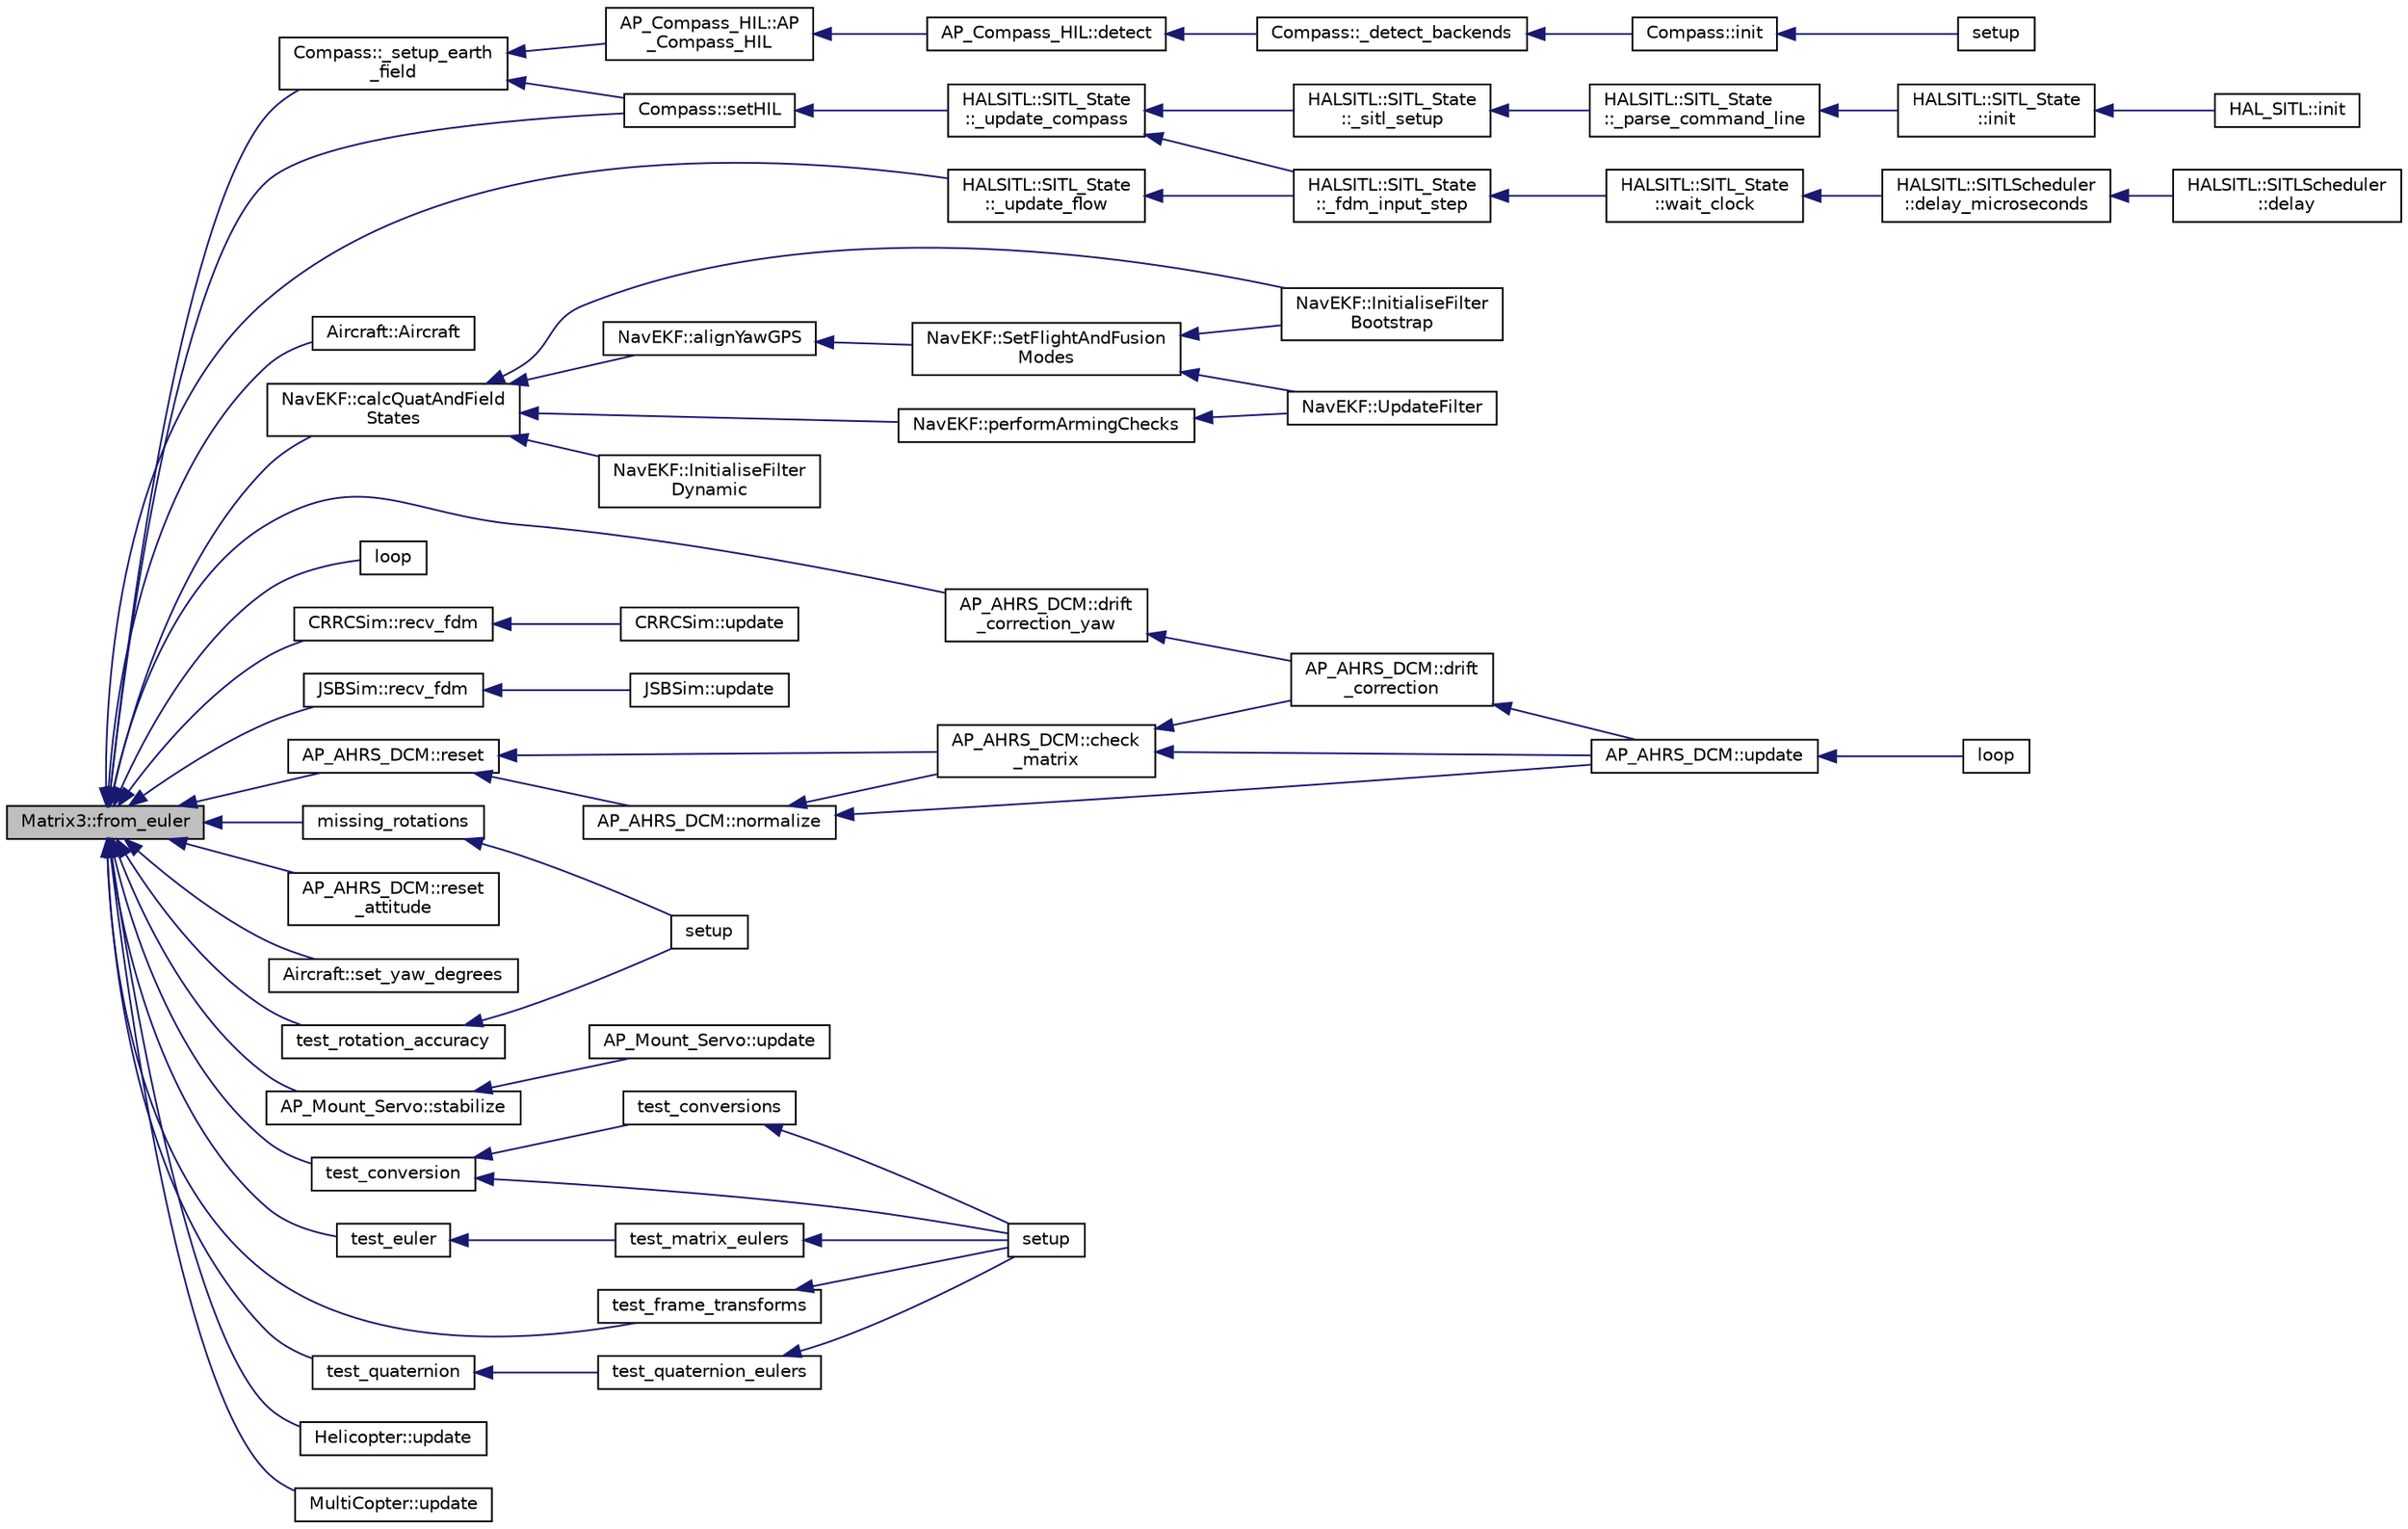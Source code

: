 digraph "Matrix3::from_euler"
{
 // INTERACTIVE_SVG=YES
  edge [fontname="Helvetica",fontsize="10",labelfontname="Helvetica",labelfontsize="10"];
  node [fontname="Helvetica",fontsize="10",shape=record];
  rankdir="LR";
  Node1 [label="Matrix3::from_euler",height=0.2,width=0.4,color="black", fillcolor="grey75", style="filled" fontcolor="black"];
  Node1 -> Node2 [dir="back",color="midnightblue",fontsize="10",style="solid",fontname="Helvetica"];
  Node2 [label="Compass::_setup_earth\l_field",height=0.2,width=0.4,color="black", fillcolor="white", style="filled",URL="$classCompass.html#a0bc30e897c2c0c412120e1b1337bd1cb"];
  Node2 -> Node3 [dir="back",color="midnightblue",fontsize="10",style="solid",fontname="Helvetica"];
  Node3 [label="AP_Compass_HIL::AP\l_Compass_HIL",height=0.2,width=0.4,color="black", fillcolor="white", style="filled",URL="$classAP__Compass__HIL.html#a8f91dff3fcb563128bb78488edf074e5"];
  Node3 -> Node4 [dir="back",color="midnightblue",fontsize="10",style="solid",fontname="Helvetica"];
  Node4 [label="AP_Compass_HIL::detect",height=0.2,width=0.4,color="black", fillcolor="white", style="filled",URL="$classAP__Compass__HIL.html#ae4ae94f11b8c05de50076d85fbcef0f1"];
  Node4 -> Node5 [dir="back",color="midnightblue",fontsize="10",style="solid",fontname="Helvetica"];
  Node5 [label="Compass::_detect_backends",height=0.2,width=0.4,color="black", fillcolor="white", style="filled",URL="$classCompass.html#a1c48170d8c8966b22fb150b1634443ec"];
  Node5 -> Node6 [dir="back",color="midnightblue",fontsize="10",style="solid",fontname="Helvetica"];
  Node6 [label="Compass::init",height=0.2,width=0.4,color="black", fillcolor="white", style="filled",URL="$classCompass.html#a190aefc281aba88c7b16e4fc58035c5e"];
  Node6 -> Node7 [dir="back",color="midnightblue",fontsize="10",style="solid",fontname="Helvetica"];
  Node7 [label="setup",height=0.2,width=0.4,color="black", fillcolor="white", style="filled",URL="$AHRS__Test_8pde.html#a7dfd9b79bc5a37d7df40207afbc5431f"];
  Node2 -> Node8 [dir="back",color="midnightblue",fontsize="10",style="solid",fontname="Helvetica"];
  Node8 [label="Compass::setHIL",height=0.2,width=0.4,color="black", fillcolor="white", style="filled",URL="$classCompass.html#a30a8fa22b1e7ee8eec8143732d40716d"];
  Node8 -> Node9 [dir="back",color="midnightblue",fontsize="10",style="solid",fontname="Helvetica"];
  Node9 [label="HALSITL::SITL_State\l::_update_compass",height=0.2,width=0.4,color="black", fillcolor="white", style="filled",URL="$classHALSITL_1_1SITL__State.html#aa519ffad661a850c5b8534c2973fd888"];
  Node9 -> Node10 [dir="back",color="midnightblue",fontsize="10",style="solid",fontname="Helvetica"];
  Node10 [label="HALSITL::SITL_State\l::_sitl_setup",height=0.2,width=0.4,color="black", fillcolor="white", style="filled",URL="$classHALSITL_1_1SITL__State.html#a431cc90b2798830af85bcd65d0dade9f"];
  Node10 -> Node11 [dir="back",color="midnightblue",fontsize="10",style="solid",fontname="Helvetica"];
  Node11 [label="HALSITL::SITL_State\l::_parse_command_line",height=0.2,width=0.4,color="black", fillcolor="white", style="filled",URL="$classHALSITL_1_1SITL__State.html#a5211ba971055052489d9817c3388c4c2"];
  Node11 -> Node12 [dir="back",color="midnightblue",fontsize="10",style="solid",fontname="Helvetica"];
  Node12 [label="HALSITL::SITL_State\l::init",height=0.2,width=0.4,color="black", fillcolor="white", style="filled",URL="$classHALSITL_1_1SITL__State.html#a7059cb4e279007aae9b06757a68c15af"];
  Node12 -> Node13 [dir="back",color="midnightblue",fontsize="10",style="solid",fontname="Helvetica"];
  Node13 [label="HAL_SITL::init",height=0.2,width=0.4,color="black", fillcolor="white", style="filled",URL="$classHAL__SITL.html#aaee5180f1c92899c19422d24a3ec42d3"];
  Node9 -> Node14 [dir="back",color="midnightblue",fontsize="10",style="solid",fontname="Helvetica"];
  Node14 [label="HALSITL::SITL_State\l::_fdm_input_step",height=0.2,width=0.4,color="black", fillcolor="white", style="filled",URL="$classHALSITL_1_1SITL__State.html#ae31c93a26ca780bb508dded2498e2e93"];
  Node14 -> Node15 [dir="back",color="midnightblue",fontsize="10",style="solid",fontname="Helvetica"];
  Node15 [label="HALSITL::SITL_State\l::wait_clock",height=0.2,width=0.4,color="black", fillcolor="white", style="filled",URL="$classHALSITL_1_1SITL__State.html#a3eeaf330efded46259bbf64fc53e6b9f"];
  Node15 -> Node16 [dir="back",color="midnightblue",fontsize="10",style="solid",fontname="Helvetica"];
  Node16 [label="HALSITL::SITLScheduler\l::delay_microseconds",height=0.2,width=0.4,color="black", fillcolor="white", style="filled",URL="$classHALSITL_1_1SITLScheduler.html#a4128e7f01b3e88fcb890ed98d91e9b10"];
  Node16 -> Node17 [dir="back",color="midnightblue",fontsize="10",style="solid",fontname="Helvetica"];
  Node17 [label="HALSITL::SITLScheduler\l::delay",height=0.2,width=0.4,color="black", fillcolor="white", style="filled",URL="$classHALSITL_1_1SITLScheduler.html#af7f89d00311bc23d39e38d1a0861cc42"];
  Node1 -> Node18 [dir="back",color="midnightblue",fontsize="10",style="solid",fontname="Helvetica"];
  Node18 [label="HALSITL::SITL_State\l::_update_flow",height=0.2,width=0.4,color="black", fillcolor="white", style="filled",URL="$classHALSITL_1_1SITL__State.html#a37c3534ef88c31b2d57f0aee8018d6ed"];
  Node18 -> Node14 [dir="back",color="midnightblue",fontsize="10",style="solid",fontname="Helvetica"];
  Node1 -> Node19 [dir="back",color="midnightblue",fontsize="10",style="solid",fontname="Helvetica"];
  Node19 [label="Aircraft::Aircraft",height=0.2,width=0.4,color="black", fillcolor="white", style="filled",URL="$classAircraft.html#aa74b15169c28c26a3c30d43e61751517",tooltip="-*- tab-width: 4; Mode: C++; c-basic-offset: 4; indent-tabs-mode: nil -*- "];
  Node1 -> Node20 [dir="back",color="midnightblue",fontsize="10",style="solid",fontname="Helvetica"];
  Node20 [label="NavEKF::calcQuatAndField\lStates",height=0.2,width=0.4,color="black", fillcolor="white", style="filled",URL="$classNavEKF.html#afd23b087248e7c8bb5b65f834ba9544e"];
  Node20 -> Node21 [dir="back",color="midnightblue",fontsize="10",style="solid",fontname="Helvetica"];
  Node21 [label="NavEKF::InitialiseFilter\lDynamic",height=0.2,width=0.4,color="black", fillcolor="white", style="filled",URL="$classNavEKF.html#a12500a621febd8f914f6e16db4c28759"];
  Node20 -> Node22 [dir="back",color="midnightblue",fontsize="10",style="solid",fontname="Helvetica"];
  Node22 [label="NavEKF::InitialiseFilter\lBootstrap",height=0.2,width=0.4,color="black", fillcolor="white", style="filled",URL="$classNavEKF.html#a290932b02347c5247f036fbc3c7af9d8"];
  Node20 -> Node23 [dir="back",color="midnightblue",fontsize="10",style="solid",fontname="Helvetica"];
  Node23 [label="NavEKF::alignYawGPS",height=0.2,width=0.4,color="black", fillcolor="white", style="filled",URL="$classNavEKF.html#a24a9b1e9c8504aa4821f2459c7ae6117"];
  Node23 -> Node24 [dir="back",color="midnightblue",fontsize="10",style="solid",fontname="Helvetica"];
  Node24 [label="NavEKF::SetFlightAndFusion\lModes",height=0.2,width=0.4,color="black", fillcolor="white", style="filled",URL="$classNavEKF.html#a02ca7503660ded3d95abce7c81d2eebf"];
  Node24 -> Node22 [dir="back",color="midnightblue",fontsize="10",style="solid",fontname="Helvetica"];
  Node24 -> Node25 [dir="back",color="midnightblue",fontsize="10",style="solid",fontname="Helvetica"];
  Node25 [label="NavEKF::UpdateFilter",height=0.2,width=0.4,color="black", fillcolor="white", style="filled",URL="$classNavEKF.html#a58d3c9694abab421e8eadd78e72ac67c"];
  Node20 -> Node26 [dir="back",color="midnightblue",fontsize="10",style="solid",fontname="Helvetica"];
  Node26 [label="NavEKF::performArmingChecks",height=0.2,width=0.4,color="black", fillcolor="white", style="filled",URL="$classNavEKF.html#a9eb8c77b7f824e2ebbf378f1d269290b"];
  Node26 -> Node25 [dir="back",color="midnightblue",fontsize="10",style="solid",fontname="Helvetica"];
  Node1 -> Node27 [dir="back",color="midnightblue",fontsize="10",style="solid",fontname="Helvetica"];
  Node27 [label="AP_AHRS_DCM::drift\l_correction_yaw",height=0.2,width=0.4,color="black", fillcolor="white", style="filled",URL="$classAP__AHRS__DCM.html#a101f2aaddcc7e97e690924d4e9d7a191"];
  Node27 -> Node28 [dir="back",color="midnightblue",fontsize="10",style="solid",fontname="Helvetica"];
  Node28 [label="AP_AHRS_DCM::drift\l_correction",height=0.2,width=0.4,color="black", fillcolor="white", style="filled",URL="$classAP__AHRS__DCM.html#a8c3304b59bc6a27f24c686985c100549"];
  Node28 -> Node29 [dir="back",color="midnightblue",fontsize="10",style="solid",fontname="Helvetica"];
  Node29 [label="AP_AHRS_DCM::update",height=0.2,width=0.4,color="black", fillcolor="white", style="filled",URL="$classAP__AHRS__DCM.html#a6bf59b99999767fdbf4dfd363bc51bfd"];
  Node29 -> Node30 [dir="back",color="midnightblue",fontsize="10",style="solid",fontname="Helvetica"];
  Node30 [label="loop",height=0.2,width=0.4,color="black", fillcolor="white", style="filled",URL="$AHRS__Test_8pde.html#a0b33edabd7f1c4e4a0bf32c67269be2f"];
  Node1 -> Node31 [dir="back",color="midnightblue",fontsize="10",style="solid",fontname="Helvetica"];
  Node31 [label="loop",height=0.2,width=0.4,color="black", fillcolor="white", style="filled",URL="$AP__Compass__test_8pde.html#afe461d27b9c48d5921c00d521181f12f"];
  Node1 -> Node32 [dir="back",color="midnightblue",fontsize="10",style="solid",fontname="Helvetica"];
  Node32 [label="missing_rotations",height=0.2,width=0.4,color="black", fillcolor="white", style="filled",URL="$rotations_8pde.html#a1452d16c339066eafa4bf6ad001b7695"];
  Node32 -> Node33 [dir="back",color="midnightblue",fontsize="10",style="solid",fontname="Helvetica"];
  Node33 [label="setup",height=0.2,width=0.4,color="black", fillcolor="white", style="filled",URL="$rotations_8pde.html#a7dfd9b79bc5a37d7df40207afbc5431f"];
  Node1 -> Node34 [dir="back",color="midnightblue",fontsize="10",style="solid",fontname="Helvetica"];
  Node34 [label="CRRCSim::recv_fdm",height=0.2,width=0.4,color="black", fillcolor="white", style="filled",URL="$classCRRCSim.html#a372323133793618a7ff4bd13c156e91f"];
  Node34 -> Node35 [dir="back",color="midnightblue",fontsize="10",style="solid",fontname="Helvetica"];
  Node35 [label="CRRCSim::update",height=0.2,width=0.4,color="black", fillcolor="white", style="filled",URL="$classCRRCSim.html#ab08e79ebbb84fd46e62c3da83f2c650f"];
  Node1 -> Node36 [dir="back",color="midnightblue",fontsize="10",style="solid",fontname="Helvetica"];
  Node36 [label="JSBSim::recv_fdm",height=0.2,width=0.4,color="black", fillcolor="white", style="filled",URL="$classJSBSim.html#abad0f6f9ffe6ec49ae911c2ab54df3ef"];
  Node36 -> Node37 [dir="back",color="midnightblue",fontsize="10",style="solid",fontname="Helvetica"];
  Node37 [label="JSBSim::update",height=0.2,width=0.4,color="black", fillcolor="white", style="filled",URL="$classJSBSim.html#af578b81cce90bf59daea6eccc4c09549"];
  Node1 -> Node38 [dir="back",color="midnightblue",fontsize="10",style="solid",fontname="Helvetica"];
  Node38 [label="AP_AHRS_DCM::reset",height=0.2,width=0.4,color="black", fillcolor="white", style="filled",URL="$classAP__AHRS__DCM.html#ab7eaf00b45361ca1c55149781c10bb82"];
  Node38 -> Node39 [dir="back",color="midnightblue",fontsize="10",style="solid",fontname="Helvetica"];
  Node39 [label="AP_AHRS_DCM::check\l_matrix",height=0.2,width=0.4,color="black", fillcolor="white", style="filled",URL="$classAP__AHRS__DCM.html#aa7cd5fe913c090673b3dcaa3da9eacb3"];
  Node39 -> Node28 [dir="back",color="midnightblue",fontsize="10",style="solid",fontname="Helvetica"];
  Node39 -> Node29 [dir="back",color="midnightblue",fontsize="10",style="solid",fontname="Helvetica"];
  Node38 -> Node40 [dir="back",color="midnightblue",fontsize="10",style="solid",fontname="Helvetica"];
  Node40 [label="AP_AHRS_DCM::normalize",height=0.2,width=0.4,color="black", fillcolor="white", style="filled",URL="$classAP__AHRS__DCM.html#ace68e355f57ff433c22fab05ebecd549"];
  Node40 -> Node39 [dir="back",color="midnightblue",fontsize="10",style="solid",fontname="Helvetica"];
  Node40 -> Node29 [dir="back",color="midnightblue",fontsize="10",style="solid",fontname="Helvetica"];
  Node1 -> Node41 [dir="back",color="midnightblue",fontsize="10",style="solid",fontname="Helvetica"];
  Node41 [label="AP_AHRS_DCM::reset\l_attitude",height=0.2,width=0.4,color="black", fillcolor="white", style="filled",URL="$classAP__AHRS__DCM.html#a884589cc5fedc6d6a8a3b69a0ee1195f"];
  Node1 -> Node42 [dir="back",color="midnightblue",fontsize="10",style="solid",fontname="Helvetica"];
  Node42 [label="Aircraft::set_yaw_degrees",height=0.2,width=0.4,color="black", fillcolor="white", style="filled",URL="$classAircraft.html#ac1d504f87b859e04f039adc4f41398cc"];
  Node1 -> Node8 [dir="back",color="midnightblue",fontsize="10",style="solid",fontname="Helvetica"];
  Node1 -> Node43 [dir="back",color="midnightblue",fontsize="10",style="solid",fontname="Helvetica"];
  Node43 [label="AP_Mount_Servo::stabilize",height=0.2,width=0.4,color="black", fillcolor="white", style="filled",URL="$classAP__Mount__Servo.html#af3b79839d37536f6bb7ab56104d77e2f"];
  Node43 -> Node44 [dir="back",color="midnightblue",fontsize="10",style="solid",fontname="Helvetica"];
  Node44 [label="AP_Mount_Servo::update",height=0.2,width=0.4,color="black", fillcolor="white", style="filled",URL="$classAP__Mount__Servo.html#a8f4caa1ed68b0062d25e60c42b333995"];
  Node1 -> Node45 [dir="back",color="midnightblue",fontsize="10",style="solid",fontname="Helvetica"];
  Node45 [label="test_conversion",height=0.2,width=0.4,color="black", fillcolor="white", style="filled",URL="$eulers_8pde.html#ada3aa00f3fc83688f3bb0c2c847b7e50"];
  Node45 -> Node46 [dir="back",color="midnightblue",fontsize="10",style="solid",fontname="Helvetica"];
  Node46 [label="setup",height=0.2,width=0.4,color="black", fillcolor="white", style="filled",URL="$eulers_8pde.html#a7dfd9b79bc5a37d7df40207afbc5431f"];
  Node45 -> Node47 [dir="back",color="midnightblue",fontsize="10",style="solid",fontname="Helvetica"];
  Node47 [label="test_conversions",height=0.2,width=0.4,color="black", fillcolor="white", style="filled",URL="$eulers_8pde.html#ac5851b63c32809e725e1fadbec137224"];
  Node47 -> Node46 [dir="back",color="midnightblue",fontsize="10",style="solid",fontname="Helvetica"];
  Node1 -> Node48 [dir="back",color="midnightblue",fontsize="10",style="solid",fontname="Helvetica"];
  Node48 [label="test_euler",height=0.2,width=0.4,color="black", fillcolor="white", style="filled",URL="$eulers_8pde.html#ab0e4b7cf8126ff5efa48d6f91eaad6ea"];
  Node48 -> Node49 [dir="back",color="midnightblue",fontsize="10",style="solid",fontname="Helvetica"];
  Node49 [label="test_matrix_eulers",height=0.2,width=0.4,color="black", fillcolor="white", style="filled",URL="$eulers_8pde.html#aceb2646dd2a8910fd27813e20e13c6a4"];
  Node49 -> Node46 [dir="back",color="midnightblue",fontsize="10",style="solid",fontname="Helvetica"];
  Node1 -> Node50 [dir="back",color="midnightblue",fontsize="10",style="solid",fontname="Helvetica"];
  Node50 [label="test_frame_transforms",height=0.2,width=0.4,color="black", fillcolor="white", style="filled",URL="$eulers_8pde.html#a97831e3cea863b581f8e989164514a25"];
  Node50 -> Node46 [dir="back",color="midnightblue",fontsize="10",style="solid",fontname="Helvetica"];
  Node1 -> Node51 [dir="back",color="midnightblue",fontsize="10",style="solid",fontname="Helvetica"];
  Node51 [label="test_quaternion",height=0.2,width=0.4,color="black", fillcolor="white", style="filled",URL="$eulers_8pde.html#a288b88e3267221134f72a170d9895cef"];
  Node51 -> Node52 [dir="back",color="midnightblue",fontsize="10",style="solid",fontname="Helvetica"];
  Node52 [label="test_quaternion_eulers",height=0.2,width=0.4,color="black", fillcolor="white", style="filled",URL="$eulers_8pde.html#a1e4ca41feae51e8f6dc923cde8d1ad39"];
  Node52 -> Node46 [dir="back",color="midnightblue",fontsize="10",style="solid",fontname="Helvetica"];
  Node1 -> Node53 [dir="back",color="midnightblue",fontsize="10",style="solid",fontname="Helvetica"];
  Node53 [label="test_rotation_accuracy",height=0.2,width=0.4,color="black", fillcolor="white", style="filled",URL="$rotations_8pde.html#acaec71463457149487901c616be1c74d"];
  Node53 -> Node33 [dir="back",color="midnightblue",fontsize="10",style="solid",fontname="Helvetica"];
  Node1 -> Node54 [dir="back",color="midnightblue",fontsize="10",style="solid",fontname="Helvetica"];
  Node54 [label="Helicopter::update",height=0.2,width=0.4,color="black", fillcolor="white", style="filled",URL="$classHelicopter.html#a679e4dbbeca418ad17aa98aafdc99385"];
  Node1 -> Node55 [dir="back",color="midnightblue",fontsize="10",style="solid",fontname="Helvetica"];
  Node55 [label="MultiCopter::update",height=0.2,width=0.4,color="black", fillcolor="white", style="filled",URL="$classMultiCopter.html#ad4df8bcd20625ce425cc9d73f9aa6a20"];
}
